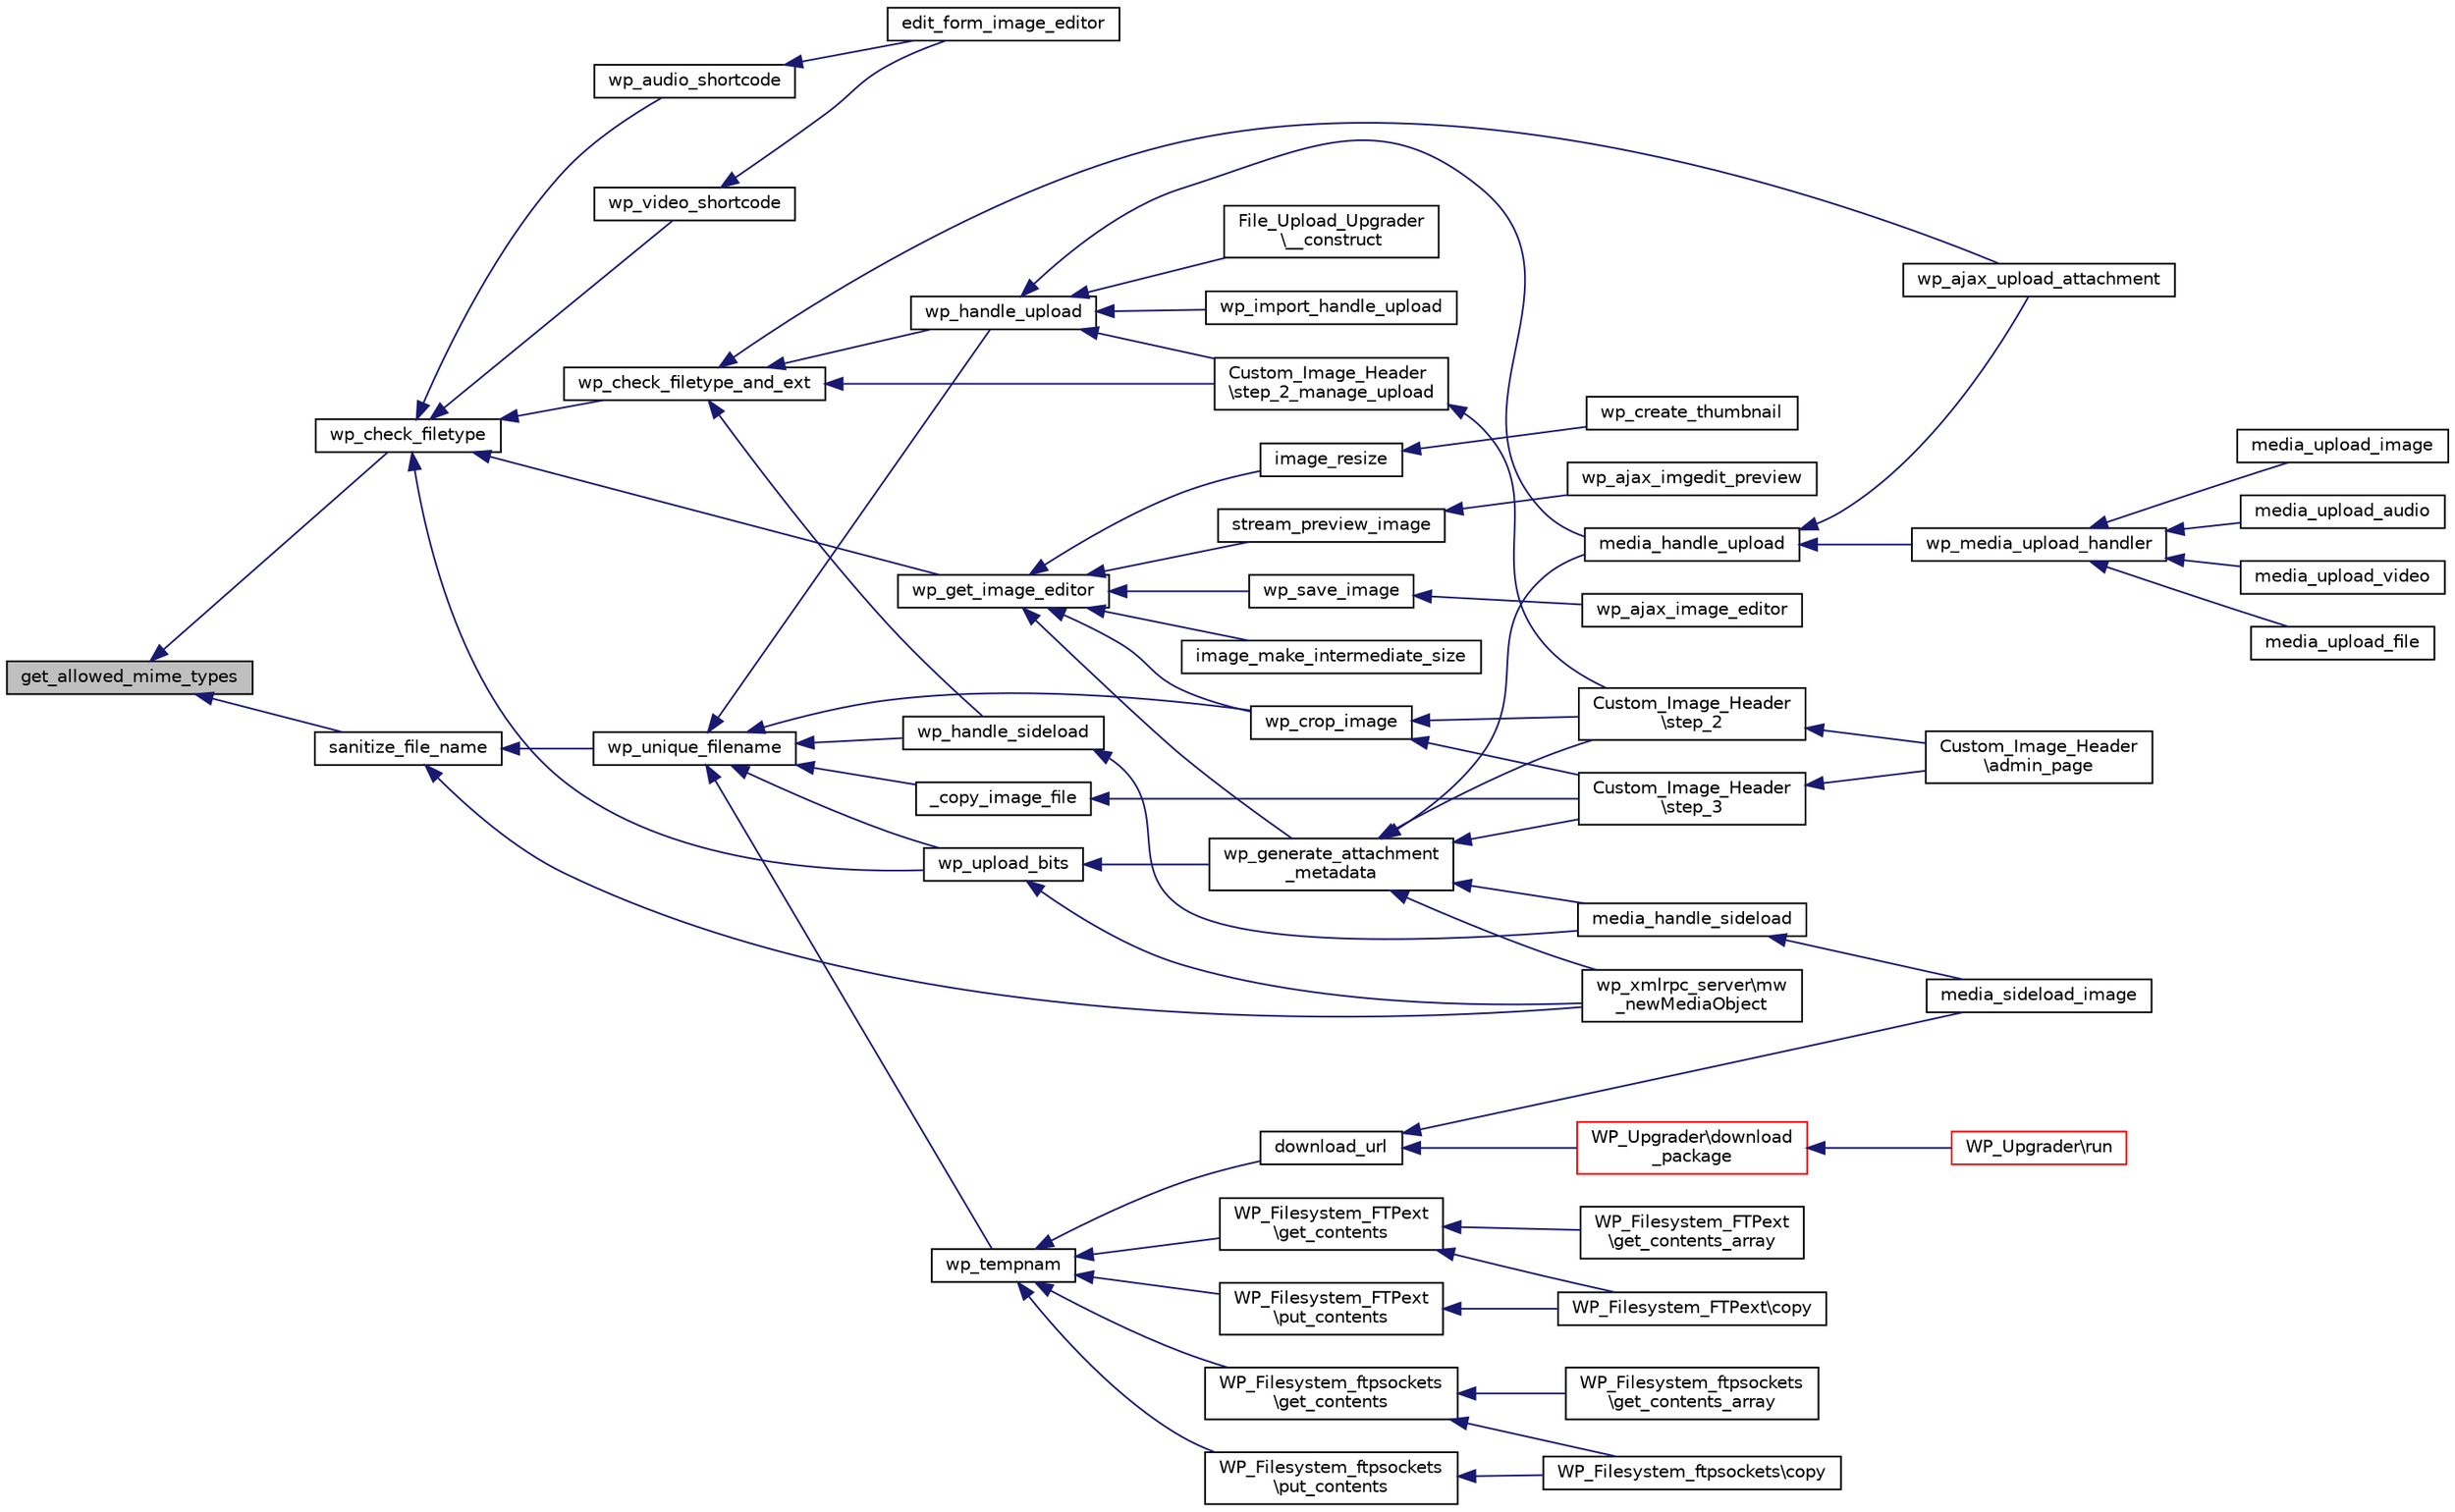 digraph "get_allowed_mime_types"
{
  edge [fontname="Helvetica",fontsize="10",labelfontname="Helvetica",labelfontsize="10"];
  node [fontname="Helvetica",fontsize="10",shape=record];
  rankdir="LR";
  Node1 [label="get_allowed_mime_types",height=0.2,width=0.4,color="black", fillcolor="grey75", style="filled", fontcolor="black"];
  Node1 -> Node2 [dir="back",color="midnightblue",fontsize="10",style="solid",fontname="Helvetica"];
  Node2 [label="wp_check_filetype",height=0.2,width=0.4,color="black", fillcolor="white", style="filled",URL="$wp-includes_2functions_8php.html#a75ff18a49764a284a4347e2f25674d40"];
  Node2 -> Node3 [dir="back",color="midnightblue",fontsize="10",style="solid",fontname="Helvetica"];
  Node3 [label="wp_audio_shortcode",height=0.2,width=0.4,color="black", fillcolor="white", style="filled",URL="$wp-includes_2media_8php.html#a11c4b31da631907937826e84f79b6e06"];
  Node3 -> Node4 [dir="back",color="midnightblue",fontsize="10",style="solid",fontname="Helvetica"];
  Node4 [label="edit_form_image_editor",height=0.2,width=0.4,color="black", fillcolor="white", style="filled",URL="$wp-admin_2includes_2media_8php.html#a26320140269118db4f5c196ba20ef35f"];
  Node2 -> Node5 [dir="back",color="midnightblue",fontsize="10",style="solid",fontname="Helvetica"];
  Node5 [label="wp_video_shortcode",height=0.2,width=0.4,color="black", fillcolor="white", style="filled",URL="$wp-includes_2media_8php.html#abd212c9145a8412630f48b4faca61db8"];
  Node5 -> Node4 [dir="back",color="midnightblue",fontsize="10",style="solid",fontname="Helvetica"];
  Node2 -> Node6 [dir="back",color="midnightblue",fontsize="10",style="solid",fontname="Helvetica"];
  Node6 [label="wp_get_image_editor",height=0.2,width=0.4,color="black", fillcolor="white", style="filled",URL="$wp-includes_2media_8php.html#ad63d4869ffd43e6603aee98b35f2bf3d"];
  Node6 -> Node7 [dir="back",color="midnightblue",fontsize="10",style="solid",fontname="Helvetica"];
  Node7 [label="image_resize",height=0.2,width=0.4,color="black", fillcolor="white", style="filled",URL="$wp-includes_2deprecated_8php.html#aed5c815bf31b5338d6d40e58e8c17d98"];
  Node7 -> Node8 [dir="back",color="midnightblue",fontsize="10",style="solid",fontname="Helvetica"];
  Node8 [label="wp_create_thumbnail",height=0.2,width=0.4,color="black", fillcolor="white", style="filled",URL="$wp-admin_2includes_2deprecated_8php.html#a84a7573942f1f247d98cade815e61e73"];
  Node6 -> Node9 [dir="back",color="midnightblue",fontsize="10",style="solid",fontname="Helvetica"];
  Node9 [label="stream_preview_image",height=0.2,width=0.4,color="black", fillcolor="white", style="filled",URL="$image-edit_8php.html#a092f70ecf7f6a44955b2aee867851b5f"];
  Node9 -> Node10 [dir="back",color="midnightblue",fontsize="10",style="solid",fontname="Helvetica"];
  Node10 [label="wp_ajax_imgedit_preview",height=0.2,width=0.4,color="black", fillcolor="white", style="filled",URL="$ajax-actions_8php.html#a28a0d3d106627d2eb405de4f4266012f"];
  Node6 -> Node11 [dir="back",color="midnightblue",fontsize="10",style="solid",fontname="Helvetica"];
  Node11 [label="wp_save_image",height=0.2,width=0.4,color="black", fillcolor="white", style="filled",URL="$image-edit_8php.html#ac1283964ab0299f759c15831ef16c4c6"];
  Node11 -> Node12 [dir="back",color="midnightblue",fontsize="10",style="solid",fontname="Helvetica"];
  Node12 [label="wp_ajax_image_editor",height=0.2,width=0.4,color="black", fillcolor="white", style="filled",URL="$ajax-actions_8php.html#a8081673304fa335f5a26de2c0383078e"];
  Node6 -> Node13 [dir="back",color="midnightblue",fontsize="10",style="solid",fontname="Helvetica"];
  Node13 [label="wp_crop_image",height=0.2,width=0.4,color="black", fillcolor="white", style="filled",URL="$wp-admin_2includes_2image_8php.html#a319b5bc3ec2753bad3e397bcd75f9d9e"];
  Node13 -> Node14 [dir="back",color="midnightblue",fontsize="10",style="solid",fontname="Helvetica"];
  Node14 [label="Custom_Image_Header\l\\step_2",height=0.2,width=0.4,color="black", fillcolor="white", style="filled",URL="$class_custom___image___header.html#ac8cde79ff301b51093133a64ecd45f65"];
  Node14 -> Node15 [dir="back",color="midnightblue",fontsize="10",style="solid",fontname="Helvetica"];
  Node15 [label="Custom_Image_Header\l\\admin_page",height=0.2,width=0.4,color="black", fillcolor="white", style="filled",URL="$class_custom___image___header.html#ac8f270a0f690e191178aac812f262ea3"];
  Node13 -> Node16 [dir="back",color="midnightblue",fontsize="10",style="solid",fontname="Helvetica"];
  Node16 [label="Custom_Image_Header\l\\step_3",height=0.2,width=0.4,color="black", fillcolor="white", style="filled",URL="$class_custom___image___header.html#a46a1de65a24cd25932980e3ead2518cb"];
  Node16 -> Node15 [dir="back",color="midnightblue",fontsize="10",style="solid",fontname="Helvetica"];
  Node6 -> Node17 [dir="back",color="midnightblue",fontsize="10",style="solid",fontname="Helvetica"];
  Node17 [label="wp_generate_attachment\l_metadata",height=0.2,width=0.4,color="black", fillcolor="white", style="filled",URL="$wp-admin_2includes_2image_8php.html#a81a49932707fc3690dc80a4ce77c4028"];
  Node17 -> Node14 [dir="back",color="midnightblue",fontsize="10",style="solid",fontname="Helvetica"];
  Node17 -> Node16 [dir="back",color="midnightblue",fontsize="10",style="solid",fontname="Helvetica"];
  Node17 -> Node18 [dir="back",color="midnightblue",fontsize="10",style="solid",fontname="Helvetica"];
  Node18 [label="media_handle_upload",height=0.2,width=0.4,color="black", fillcolor="white", style="filled",URL="$wp-admin_2includes_2media_8php.html#ad208ac9c114d86649b6b1df2e8c91c27"];
  Node18 -> Node19 [dir="back",color="midnightblue",fontsize="10",style="solid",fontname="Helvetica"];
  Node19 [label="wp_ajax_upload_attachment",height=0.2,width=0.4,color="black", fillcolor="white", style="filled",URL="$ajax-actions_8php.html#a0b827b3a380fc33dc655ce4c1e8c2c9f"];
  Node18 -> Node20 [dir="back",color="midnightblue",fontsize="10",style="solid",fontname="Helvetica"];
  Node20 [label="wp_media_upload_handler",height=0.2,width=0.4,color="black", fillcolor="white", style="filled",URL="$wp-admin_2includes_2media_8php.html#a290a4549b6a07691f9b0d135426753ad"];
  Node20 -> Node21 [dir="back",color="midnightblue",fontsize="10",style="solid",fontname="Helvetica"];
  Node21 [label="media_upload_image",height=0.2,width=0.4,color="black", fillcolor="white", style="filled",URL="$wp-admin_2includes_2deprecated_8php.html#af212ab5492580207ca82389391469d9b"];
  Node20 -> Node22 [dir="back",color="midnightblue",fontsize="10",style="solid",fontname="Helvetica"];
  Node22 [label="media_upload_audio",height=0.2,width=0.4,color="black", fillcolor="white", style="filled",URL="$wp-admin_2includes_2deprecated_8php.html#ac1df20bd24a9e8652437a6b6fcc06244"];
  Node20 -> Node23 [dir="back",color="midnightblue",fontsize="10",style="solid",fontname="Helvetica"];
  Node23 [label="media_upload_video",height=0.2,width=0.4,color="black", fillcolor="white", style="filled",URL="$wp-admin_2includes_2deprecated_8php.html#a7743c79b6648b52bc5a5c8106197aefe"];
  Node20 -> Node24 [dir="back",color="midnightblue",fontsize="10",style="solid",fontname="Helvetica"];
  Node24 [label="media_upload_file",height=0.2,width=0.4,color="black", fillcolor="white", style="filled",URL="$wp-admin_2includes_2deprecated_8php.html#a9e304e71c1575bdf0b13d927b91359ce"];
  Node17 -> Node25 [dir="back",color="midnightblue",fontsize="10",style="solid",fontname="Helvetica"];
  Node25 [label="media_handle_sideload",height=0.2,width=0.4,color="black", fillcolor="white", style="filled",URL="$wp-admin_2includes_2media_8php.html#a89a17df1b019ab6a2e96784f1ee58670"];
  Node25 -> Node26 [dir="back",color="midnightblue",fontsize="10",style="solid",fontname="Helvetica"];
  Node26 [label="media_sideload_image",height=0.2,width=0.4,color="black", fillcolor="white", style="filled",URL="$wp-admin_2includes_2media_8php.html#ac2d87e354ac6e4dc8eb7d39f6a852393"];
  Node17 -> Node27 [dir="back",color="midnightblue",fontsize="10",style="solid",fontname="Helvetica"];
  Node27 [label="wp_xmlrpc_server\\mw\l_newMediaObject",height=0.2,width=0.4,color="black", fillcolor="white", style="filled",URL="$classwp__xmlrpc__server.html#af701ab36453577618f4aec04df3128d0"];
  Node6 -> Node28 [dir="back",color="midnightblue",fontsize="10",style="solid",fontname="Helvetica"];
  Node28 [label="image_make_intermediate_size",height=0.2,width=0.4,color="black", fillcolor="white", style="filled",URL="$wp-includes_2media_8php.html#a7b349cf6489f41405dcb59d996b9b327"];
  Node2 -> Node29 [dir="back",color="midnightblue",fontsize="10",style="solid",fontname="Helvetica"];
  Node29 [label="wp_upload_bits",height=0.2,width=0.4,color="black", fillcolor="white", style="filled",URL="$wp-includes_2functions_8php.html#a054788f9d51bda333c22fca8e36dbdcc"];
  Node29 -> Node17 [dir="back",color="midnightblue",fontsize="10",style="solid",fontname="Helvetica"];
  Node29 -> Node27 [dir="back",color="midnightblue",fontsize="10",style="solid",fontname="Helvetica"];
  Node2 -> Node30 [dir="back",color="midnightblue",fontsize="10",style="solid",fontname="Helvetica"];
  Node30 [label="wp_check_filetype_and_ext",height=0.2,width=0.4,color="black", fillcolor="white", style="filled",URL="$wp-includes_2functions_8php.html#ad7133b9d8edf539917094b657f8c701e"];
  Node30 -> Node31 [dir="back",color="midnightblue",fontsize="10",style="solid",fontname="Helvetica"];
  Node31 [label="Custom_Image_Header\l\\step_2_manage_upload",height=0.2,width=0.4,color="black", fillcolor="white", style="filled",URL="$class_custom___image___header.html#aae01cfad48e09d88db94736fe3b2435d"];
  Node31 -> Node14 [dir="back",color="midnightblue",fontsize="10",style="solid",fontname="Helvetica"];
  Node30 -> Node19 [dir="back",color="midnightblue",fontsize="10",style="solid",fontname="Helvetica"];
  Node30 -> Node32 [dir="back",color="midnightblue",fontsize="10",style="solid",fontname="Helvetica"];
  Node32 [label="wp_handle_upload",height=0.2,width=0.4,color="black", fillcolor="white", style="filled",URL="$wp-admin_2includes_2file_8php.html#aff843f7f5421086d58b20f035ff208b4"];
  Node32 -> Node31 [dir="back",color="midnightblue",fontsize="10",style="solid",fontname="Helvetica"];
  Node32 -> Node33 [dir="back",color="midnightblue",fontsize="10",style="solid",fontname="Helvetica"];
  Node33 [label="wp_import_handle_upload",height=0.2,width=0.4,color="black", fillcolor="white", style="filled",URL="$includes_2import_8php.html#a364b2f3afa15877d095eb67379c55d65"];
  Node32 -> Node34 [dir="back",color="midnightblue",fontsize="10",style="solid",fontname="Helvetica"];
  Node34 [label="File_Upload_Upgrader\l\\__construct",height=0.2,width=0.4,color="black", fillcolor="white", style="filled",URL="$class_file___upload___upgrader.html#aba8c11664e50ca47278bb7578d15e1e4"];
  Node32 -> Node18 [dir="back",color="midnightblue",fontsize="10",style="solid",fontname="Helvetica"];
  Node30 -> Node35 [dir="back",color="midnightblue",fontsize="10",style="solid",fontname="Helvetica"];
  Node35 [label="wp_handle_sideload",height=0.2,width=0.4,color="black", fillcolor="white", style="filled",URL="$wp-admin_2includes_2file_8php.html#a55c4c0df8d4fb7316c273f9a4c0632ab"];
  Node35 -> Node25 [dir="back",color="midnightblue",fontsize="10",style="solid",fontname="Helvetica"];
  Node1 -> Node36 [dir="back",color="midnightblue",fontsize="10",style="solid",fontname="Helvetica"];
  Node36 [label="sanitize_file_name",height=0.2,width=0.4,color="black", fillcolor="white", style="filled",URL="$formatting_8php.html#a253f9adcb9bbdc713330f872ba968a38"];
  Node36 -> Node37 [dir="back",color="midnightblue",fontsize="10",style="solid",fontname="Helvetica"];
  Node37 [label="wp_unique_filename",height=0.2,width=0.4,color="black", fillcolor="white", style="filled",URL="$wp-includes_2functions_8php.html#ac63755c4a615ce3368573e5f7d90f152"];
  Node37 -> Node38 [dir="back",color="midnightblue",fontsize="10",style="solid",fontname="Helvetica"];
  Node38 [label="wp_tempnam",height=0.2,width=0.4,color="black", fillcolor="white", style="filled",URL="$wp-admin_2includes_2file_8php.html#a55db852480d629402e2d30dd101c6711"];
  Node38 -> Node39 [dir="back",color="midnightblue",fontsize="10",style="solid",fontname="Helvetica"];
  Node39 [label="WP_Filesystem_FTPext\l\\get_contents",height=0.2,width=0.4,color="black", fillcolor="white", style="filled",URL="$class_w_p___filesystem___f_t_pext.html#a7ba3708cd1fca109a2788de14401507d"];
  Node39 -> Node40 [dir="back",color="midnightblue",fontsize="10",style="solid",fontname="Helvetica"];
  Node40 [label="WP_Filesystem_FTPext\l\\get_contents_array",height=0.2,width=0.4,color="black", fillcolor="white", style="filled",URL="$class_w_p___filesystem___f_t_pext.html#ab0c294056662ffd3b147c26f1fd29309"];
  Node39 -> Node41 [dir="back",color="midnightblue",fontsize="10",style="solid",fontname="Helvetica"];
  Node41 [label="WP_Filesystem_FTPext\\copy",height=0.2,width=0.4,color="black", fillcolor="white", style="filled",URL="$class_w_p___filesystem___f_t_pext.html#a3078c414a40004a195ca538342743c2b"];
  Node38 -> Node42 [dir="back",color="midnightblue",fontsize="10",style="solid",fontname="Helvetica"];
  Node42 [label="WP_Filesystem_FTPext\l\\put_contents",height=0.2,width=0.4,color="black", fillcolor="white", style="filled",URL="$class_w_p___filesystem___f_t_pext.html#abf8edf4bf0eeb2a0ebd9a94fac14719c"];
  Node42 -> Node41 [dir="back",color="midnightblue",fontsize="10",style="solid",fontname="Helvetica"];
  Node38 -> Node43 [dir="back",color="midnightblue",fontsize="10",style="solid",fontname="Helvetica"];
  Node43 [label="WP_Filesystem_ftpsockets\l\\get_contents",height=0.2,width=0.4,color="black", fillcolor="white", style="filled",URL="$class_w_p___filesystem__ftpsockets.html#a7ba3708cd1fca109a2788de14401507d"];
  Node43 -> Node44 [dir="back",color="midnightblue",fontsize="10",style="solid",fontname="Helvetica"];
  Node44 [label="WP_Filesystem_ftpsockets\l\\get_contents_array",height=0.2,width=0.4,color="black", fillcolor="white", style="filled",URL="$class_w_p___filesystem__ftpsockets.html#ab0c294056662ffd3b147c26f1fd29309"];
  Node43 -> Node45 [dir="back",color="midnightblue",fontsize="10",style="solid",fontname="Helvetica"];
  Node45 [label="WP_Filesystem_ftpsockets\\copy",height=0.2,width=0.4,color="black", fillcolor="white", style="filled",URL="$class_w_p___filesystem__ftpsockets.html#a3078c414a40004a195ca538342743c2b"];
  Node38 -> Node46 [dir="back",color="midnightblue",fontsize="10",style="solid",fontname="Helvetica"];
  Node46 [label="WP_Filesystem_ftpsockets\l\\put_contents",height=0.2,width=0.4,color="black", fillcolor="white", style="filled",URL="$class_w_p___filesystem__ftpsockets.html#abf8edf4bf0eeb2a0ebd9a94fac14719c"];
  Node46 -> Node45 [dir="back",color="midnightblue",fontsize="10",style="solid",fontname="Helvetica"];
  Node38 -> Node47 [dir="back",color="midnightblue",fontsize="10",style="solid",fontname="Helvetica"];
  Node47 [label="download_url",height=0.2,width=0.4,color="black", fillcolor="white", style="filled",URL="$wp-admin_2includes_2file_8php.html#a19414fe3207568daa4f355e8d3810ad7"];
  Node47 -> Node48 [dir="back",color="midnightblue",fontsize="10",style="solid",fontname="Helvetica"];
  Node48 [label="WP_Upgrader\\download\l_package",height=0.2,width=0.4,color="red", fillcolor="white", style="filled",URL="$class_w_p___upgrader.html#a79fb8f0c7044c29570d52b76a2532738"];
  Node48 -> Node49 [dir="back",color="midnightblue",fontsize="10",style="solid",fontname="Helvetica"];
  Node49 [label="WP_Upgrader\\run",height=0.2,width=0.4,color="red", fillcolor="white", style="filled",URL="$class_w_p___upgrader.html#a0f4de02223279a48916e611b8ead9b4b"];
  Node47 -> Node26 [dir="back",color="midnightblue",fontsize="10",style="solid",fontname="Helvetica"];
  Node37 -> Node32 [dir="back",color="midnightblue",fontsize="10",style="solid",fontname="Helvetica"];
  Node37 -> Node35 [dir="back",color="midnightblue",fontsize="10",style="solid",fontname="Helvetica"];
  Node37 -> Node13 [dir="back",color="midnightblue",fontsize="10",style="solid",fontname="Helvetica"];
  Node37 -> Node50 [dir="back",color="midnightblue",fontsize="10",style="solid",fontname="Helvetica"];
  Node50 [label="_copy_image_file",height=0.2,width=0.4,color="black", fillcolor="white", style="filled",URL="$wp-admin_2includes_2image_8php.html#a470c4e04f3d906c179afbd2e53da206a"];
  Node50 -> Node16 [dir="back",color="midnightblue",fontsize="10",style="solid",fontname="Helvetica"];
  Node37 -> Node29 [dir="back",color="midnightblue",fontsize="10",style="solid",fontname="Helvetica"];
  Node36 -> Node27 [dir="back",color="midnightblue",fontsize="10",style="solid",fontname="Helvetica"];
}
